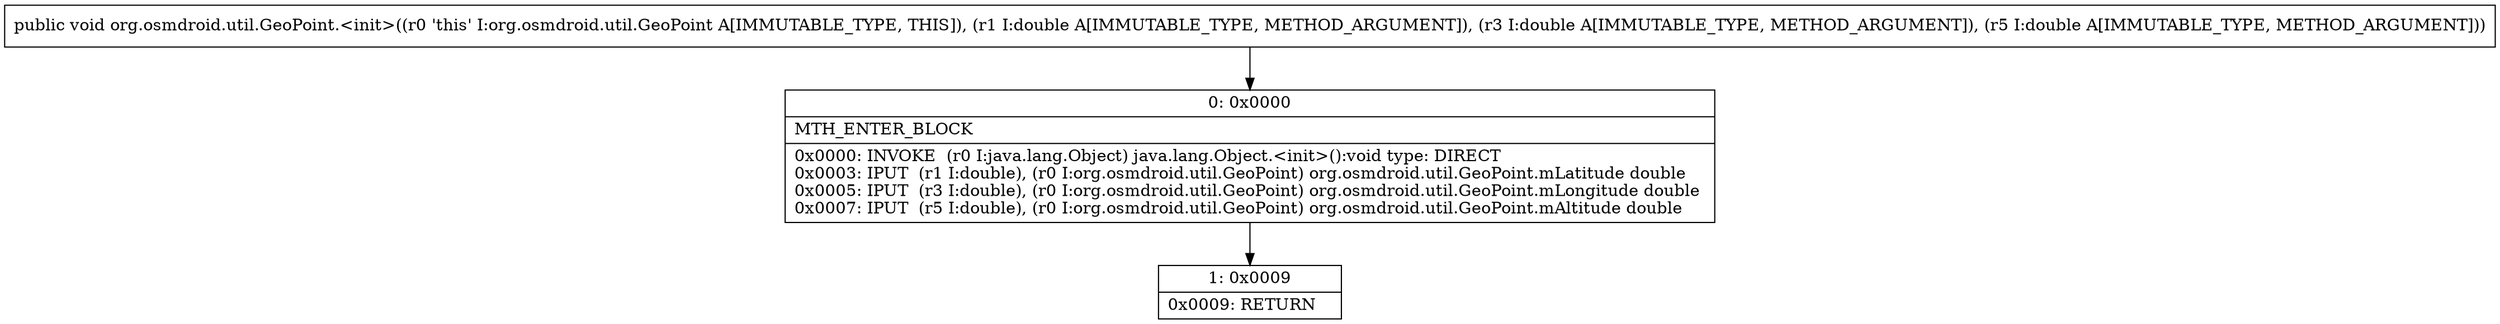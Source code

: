 digraph "CFG fororg.osmdroid.util.GeoPoint.\<init\>(DDD)V" {
Node_0 [shape=record,label="{0\:\ 0x0000|MTH_ENTER_BLOCK\l|0x0000: INVOKE  (r0 I:java.lang.Object) java.lang.Object.\<init\>():void type: DIRECT \l0x0003: IPUT  (r1 I:double), (r0 I:org.osmdroid.util.GeoPoint) org.osmdroid.util.GeoPoint.mLatitude double \l0x0005: IPUT  (r3 I:double), (r0 I:org.osmdroid.util.GeoPoint) org.osmdroid.util.GeoPoint.mLongitude double \l0x0007: IPUT  (r5 I:double), (r0 I:org.osmdroid.util.GeoPoint) org.osmdroid.util.GeoPoint.mAltitude double \l}"];
Node_1 [shape=record,label="{1\:\ 0x0009|0x0009: RETURN   \l}"];
MethodNode[shape=record,label="{public void org.osmdroid.util.GeoPoint.\<init\>((r0 'this' I:org.osmdroid.util.GeoPoint A[IMMUTABLE_TYPE, THIS]), (r1 I:double A[IMMUTABLE_TYPE, METHOD_ARGUMENT]), (r3 I:double A[IMMUTABLE_TYPE, METHOD_ARGUMENT]), (r5 I:double A[IMMUTABLE_TYPE, METHOD_ARGUMENT])) }"];
MethodNode -> Node_0;
Node_0 -> Node_1;
}


